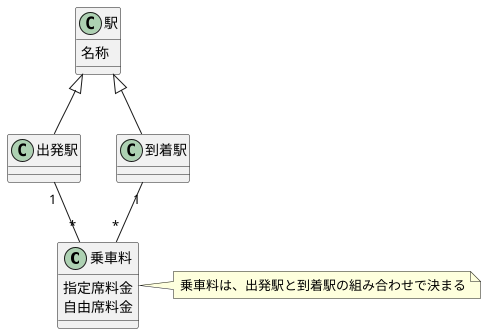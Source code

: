@startuml

class 乗車料 {
  指定席料金
  自由席料金
}
note right: 乗車料は、出発駅と到着駅の組み合わせで決まる

class 駅 {
  名称
}

class 出発駅 {
}

class 到着駅 {
}

駅 <|-- 出発駅
駅 <|-- 到着駅

出発駅 "1"--"*" 乗車料
到着駅 "1"--"*" 乗車料

@enduml
